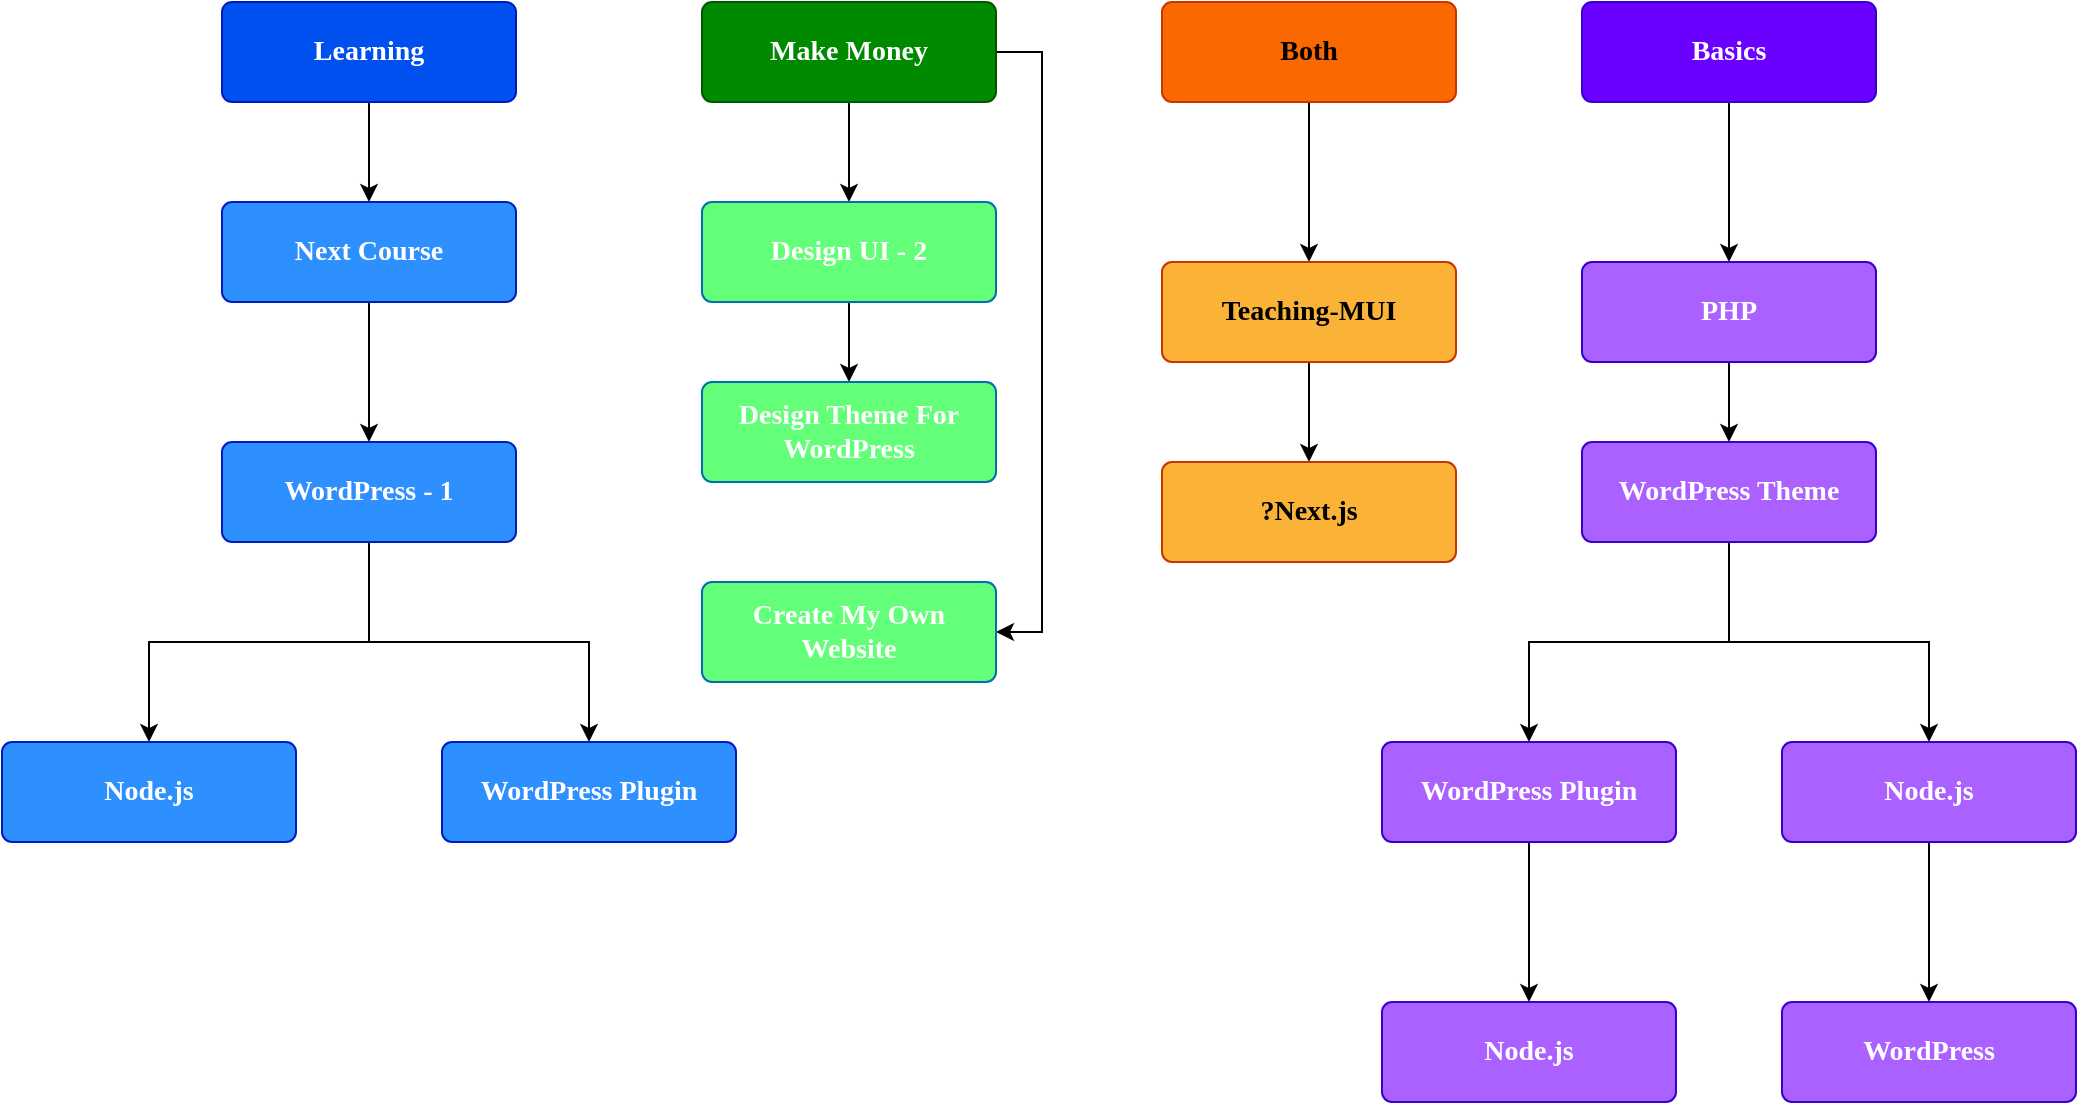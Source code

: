 <mxfile version="24.8.6">
  <diagram name="Page-1" id="Zcqo5ojwRQrEFNLmpqO_">
    <mxGraphModel dx="1898" dy="617" grid="1" gridSize="10" guides="1" tooltips="1" connect="1" arrows="1" fold="1" page="1" pageScale="1" pageWidth="850" pageHeight="1100" math="0" shadow="0">
      <root>
        <mxCell id="0" />
        <mxCell id="1" parent="0" />
        <mxCell id="EC1uXjSQIXawuyylktf--5" value="" style="edgeStyle=orthogonalEdgeStyle;rounded=0;orthogonalLoop=1;jettySize=auto;html=1;" parent="1" source="EC1uXjSQIXawuyylktf--1" target="EC1uXjSQIXawuyylktf--4" edge="1">
          <mxGeometry relative="1" as="geometry" />
        </mxCell>
        <mxCell id="EC1uXjSQIXawuyylktf--1" value="&lt;div style=&quot;forced-color-adjust: none;&quot;&gt;Learning&lt;/div&gt;" style="html=1;shadow=0;dashed=0;shape=mxgraph.bootstrap.rrect;rSize=5;strokeColor=#001DBC;strokeWidth=1;fillColor=#0050ef;fontColor=#ffffff;whiteSpace=wrap;align=center;verticalAlign=middle;spacingLeft=0;fontStyle=1;fontSize=14;spacing=5;rounded=1;glass=0;fillStyle=auto;fontFamily=Comic Sans MS;horizontal=1;textDirection=rtl;points=[];" parent="1" vertex="1">
          <mxGeometry x="80" y="70" width="147" height="50" as="geometry" />
        </mxCell>
        <mxCell id="EC1uXjSQIXawuyylktf--9" value="" style="edgeStyle=orthogonalEdgeStyle;rounded=0;orthogonalLoop=1;jettySize=auto;html=1;" parent="1" source="EC1uXjSQIXawuyylktf--2" target="EC1uXjSQIXawuyylktf--8" edge="1">
          <mxGeometry relative="1" as="geometry" />
        </mxCell>
        <mxCell id="EC1uXjSQIXawuyylktf--28" style="edgeStyle=orthogonalEdgeStyle;rounded=0;orthogonalLoop=1;jettySize=auto;html=1;" parent="1" source="EC1uXjSQIXawuyylktf--2" target="EC1uXjSQIXawuyylktf--25" edge="1">
          <mxGeometry relative="1" as="geometry">
            <Array as="points">
              <mxPoint x="490" y="95" />
            </Array>
          </mxGeometry>
        </mxCell>
        <mxCell id="EC1uXjSQIXawuyylktf--2" value="&lt;div style=&quot;forced-color-adjust: none;&quot;&gt;Make Money&lt;/div&gt;" style="html=1;shadow=0;dashed=0;shape=mxgraph.bootstrap.rrect;rSize=5;strokeColor=#005700;strokeWidth=1;fillColor=#008a00;fontColor=#ffffff;whiteSpace=wrap;align=center;verticalAlign=middle;spacingLeft=0;fontStyle=1;fontSize=14;spacing=5;rounded=1;glass=0;fillStyle=auto;fontFamily=Comic Sans MS;horizontal=1;textDirection=rtl;points=[];" parent="1" vertex="1">
          <mxGeometry x="320" y="70" width="147" height="50" as="geometry" />
        </mxCell>
        <mxCell id="EC1uXjSQIXawuyylktf--7" value="" style="edgeStyle=orthogonalEdgeStyle;rounded=0;orthogonalLoop=1;jettySize=auto;html=1;" parent="1" source="EC1uXjSQIXawuyylktf--3" target="EC1uXjSQIXawuyylktf--6" edge="1">
          <mxGeometry relative="1" as="geometry" />
        </mxCell>
        <mxCell id="EC1uXjSQIXawuyylktf--3" value="Both" style="html=1;shadow=0;dashed=0;shape=mxgraph.bootstrap.rrect;rSize=5;strokeColor=#C73500;strokeWidth=1;fillColor=#fa6800;fontColor=#000000;whiteSpace=wrap;align=center;verticalAlign=middle;spacingLeft=0;fontStyle=1;fontSize=14;spacing=5;rounded=1;glass=0;fillStyle=auto;fontFamily=Comic Sans MS;horizontal=1;textDirection=rtl;points=[];" parent="1" vertex="1">
          <mxGeometry x="550" y="70" width="147" height="50" as="geometry" />
        </mxCell>
        <mxCell id="EC1uXjSQIXawuyylktf--17" value="" style="edgeStyle=orthogonalEdgeStyle;rounded=0;orthogonalLoop=1;jettySize=auto;html=1;" parent="1" source="EC1uXjSQIXawuyylktf--4" target="EC1uXjSQIXawuyylktf--16" edge="1">
          <mxGeometry relative="1" as="geometry" />
        </mxCell>
        <mxCell id="EC1uXjSQIXawuyylktf--4" value="&lt;div style=&quot;forced-color-adjust: none;&quot;&gt;Next Course&lt;/div&gt;" style="html=1;shadow=0;dashed=0;shape=mxgraph.bootstrap.rrect;rSize=5;strokeColor=#001DBC;strokeWidth=1;fillColor=#2E8FFF;fontColor=#ffffff;whiteSpace=wrap;align=center;verticalAlign=middle;spacingLeft=0;fontStyle=1;fontSize=14;spacing=5;rounded=1;glass=0;fillStyle=auto;fontFamily=Comic Sans MS;horizontal=1;textDirection=rtl;points=[];" parent="1" vertex="1">
          <mxGeometry x="80" y="170" width="147" height="50" as="geometry" />
        </mxCell>
        <mxCell id="EC1uXjSQIXawuyylktf--35" value="" style="edgeStyle=orthogonalEdgeStyle;rounded=0;orthogonalLoop=1;jettySize=auto;html=1;" parent="1" source="EC1uXjSQIXawuyylktf--6" target="EC1uXjSQIXawuyylktf--34" edge="1">
          <mxGeometry relative="1" as="geometry" />
        </mxCell>
        <mxCell id="EC1uXjSQIXawuyylktf--6" value="&lt;div style=&quot;forced-color-adjust: none;&quot;&gt;Teaching-MUI&lt;/div&gt;" style="html=1;shadow=0;dashed=0;shape=mxgraph.bootstrap.rrect;rSize=5;strokeColor=#C73500;strokeWidth=1;fillColor=#FAB337;fontColor=#000000;whiteSpace=wrap;align=center;verticalAlign=middle;spacingLeft=0;fontStyle=1;fontSize=14;spacing=5;rounded=1;glass=0;fillStyle=auto;fontFamily=Comic Sans MS;horizontal=1;textDirection=rtl;points=[];" parent="1" vertex="1">
          <mxGeometry x="550" y="200" width="147" height="50" as="geometry" />
        </mxCell>
        <mxCell id="EC1uXjSQIXawuyylktf--19" value="" style="edgeStyle=orthogonalEdgeStyle;rounded=0;orthogonalLoop=1;jettySize=auto;html=1;" parent="1" source="EC1uXjSQIXawuyylktf--8" target="EC1uXjSQIXawuyylktf--18" edge="1">
          <mxGeometry relative="1" as="geometry" />
        </mxCell>
        <mxCell id="EC1uXjSQIXawuyylktf--8" value="&lt;div style=&quot;forced-color-adjust: none;&quot;&gt;Design UI - 2&lt;/div&gt;" style="html=1;shadow=0;dashed=0;shape=mxgraph.bootstrap.rrect;rSize=5;strokeColor=#006EAF;strokeWidth=1;fillColor=#63FF78;fontColor=#ffffff;whiteSpace=wrap;align=center;verticalAlign=middle;spacingLeft=0;fontStyle=1;fontSize=14;spacing=5;rounded=1;glass=0;fillStyle=auto;fontFamily=Comic Sans MS;horizontal=1;textDirection=rtl;points=[];" parent="1" vertex="1">
          <mxGeometry x="320" y="170" width="147" height="50" as="geometry" />
        </mxCell>
        <mxCell id="EC1uXjSQIXawuyylktf--13" value="" style="edgeStyle=orthogonalEdgeStyle;rounded=0;orthogonalLoop=1;jettySize=auto;html=1;" parent="1" source="EC1uXjSQIXawuyylktf--11" target="EC1uXjSQIXawuyylktf--12" edge="1">
          <mxGeometry relative="1" as="geometry" />
        </mxCell>
        <mxCell id="EC1uXjSQIXawuyylktf--11" value="&lt;div style=&quot;forced-color-adjust: none;&quot;&gt;Basics&lt;/div&gt;" style="html=1;shadow=0;dashed=0;shape=mxgraph.bootstrap.rrect;rSize=5;strokeColor=#3700CC;strokeWidth=1;fillColor=#6a00ff;fontColor=#ffffff;whiteSpace=wrap;align=center;verticalAlign=middle;spacingLeft=0;fontStyle=1;fontSize=14;spacing=5;rounded=1;glass=0;fillStyle=auto;fontFamily=Comic Sans MS;horizontal=1;textDirection=rtl;points=[];" parent="1" vertex="1">
          <mxGeometry x="760" y="70" width="147" height="50" as="geometry" />
        </mxCell>
        <mxCell id="EC1uXjSQIXawuyylktf--15" value="" style="edgeStyle=orthogonalEdgeStyle;rounded=0;orthogonalLoop=1;jettySize=auto;html=1;" parent="1" source="EC1uXjSQIXawuyylktf--12" target="EC1uXjSQIXawuyylktf--14" edge="1">
          <mxGeometry relative="1" as="geometry" />
        </mxCell>
        <mxCell id="EC1uXjSQIXawuyylktf--12" value="&lt;div style=&quot;forced-color-adjust: none;&quot;&gt;PHP&lt;/div&gt;" style="html=1;shadow=0;dashed=0;shape=mxgraph.bootstrap.rrect;rSize=5;strokeColor=#3700CC;strokeWidth=1;fillColor=#AB61FF;fontColor=#ffffff;whiteSpace=wrap;align=center;verticalAlign=middle;spacingLeft=0;fontStyle=1;fontSize=14;spacing=5;rounded=1;glass=0;fillStyle=auto;fontFamily=Comic Sans MS;horizontal=1;textDirection=rtl;points=[];" parent="1" vertex="1">
          <mxGeometry x="760" y="200" width="147" height="50" as="geometry" />
        </mxCell>
        <mxCell id="EC1uXjSQIXawuyylktf--21" value="" style="edgeStyle=orthogonalEdgeStyle;rounded=0;orthogonalLoop=1;jettySize=auto;html=1;" parent="1" source="EC1uXjSQIXawuyylktf--14" target="EC1uXjSQIXawuyylktf--20" edge="1">
          <mxGeometry relative="1" as="geometry" />
        </mxCell>
        <mxCell id="EC1uXjSQIXawuyylktf--30" value="" style="edgeStyle=orthogonalEdgeStyle;rounded=0;orthogonalLoop=1;jettySize=auto;html=1;" parent="1" source="EC1uXjSQIXawuyylktf--14" target="EC1uXjSQIXawuyylktf--29" edge="1">
          <mxGeometry relative="1" as="geometry" />
        </mxCell>
        <mxCell id="EC1uXjSQIXawuyylktf--14" value="&lt;div style=&quot;forced-color-adjust: none;&quot;&gt;WordPress Theme&lt;/div&gt;" style="html=1;shadow=0;dashed=0;shape=mxgraph.bootstrap.rrect;rSize=5;strokeColor=#3700CC;strokeWidth=1;fillColor=#AB61FF;fontColor=#ffffff;whiteSpace=wrap;align=center;verticalAlign=middle;spacingLeft=0;fontStyle=1;fontSize=14;spacing=5;rounded=1;glass=0;fillStyle=auto;fontFamily=Comic Sans MS;horizontal=1;textDirection=rtl;points=[];" parent="1" vertex="1">
          <mxGeometry x="760" y="290" width="147" height="50" as="geometry" />
        </mxCell>
        <mxCell id="EC1uXjSQIXawuyylktf--23" value="" style="edgeStyle=orthogonalEdgeStyle;rounded=0;orthogonalLoop=1;jettySize=auto;html=1;" parent="1" source="EC1uXjSQIXawuyylktf--16" target="EC1uXjSQIXawuyylktf--22" edge="1">
          <mxGeometry relative="1" as="geometry" />
        </mxCell>
        <mxCell id="EC1uXjSQIXawuyylktf--33" value="" style="edgeStyle=orthogonalEdgeStyle;rounded=0;orthogonalLoop=1;jettySize=auto;html=1;" parent="1" source="EC1uXjSQIXawuyylktf--16" target="EC1uXjSQIXawuyylktf--32" edge="1">
          <mxGeometry relative="1" as="geometry" />
        </mxCell>
        <mxCell id="EC1uXjSQIXawuyylktf--16" value="&lt;div style=&quot;forced-color-adjust: none;&quot;&gt;WordPress - 1&lt;/div&gt;" style="html=1;shadow=0;dashed=0;shape=mxgraph.bootstrap.rrect;rSize=5;strokeColor=#001DBC;strokeWidth=1;fillColor=#2E8FFF;fontColor=#ffffff;whiteSpace=wrap;align=center;verticalAlign=middle;spacingLeft=0;fontStyle=1;fontSize=14;spacing=5;rounded=1;glass=0;fillStyle=auto;fontFamily=Comic Sans MS;horizontal=1;textDirection=rtl;points=[];" parent="1" vertex="1">
          <mxGeometry x="80" y="290" width="147" height="50" as="geometry" />
        </mxCell>
        <mxCell id="EC1uXjSQIXawuyylktf--18" value="&lt;div style=&quot;forced-color-adjust: none;&quot;&gt;Design Theme For WordPress&lt;/div&gt;" style="html=1;shadow=0;dashed=0;shape=mxgraph.bootstrap.rrect;rSize=5;strokeColor=#006EAF;strokeWidth=1;fillColor=#63FF78;fontColor=#ffffff;whiteSpace=wrap;align=center;verticalAlign=middle;spacingLeft=0;fontStyle=1;fontSize=14;spacing=5;rounded=1;glass=0;fillStyle=auto;fontFamily=Comic Sans MS;horizontal=1;textDirection=rtl;points=[];" parent="1" vertex="1">
          <mxGeometry x="320" y="260" width="147" height="50" as="geometry" />
        </mxCell>
        <mxCell id="EC1uXjSQIXawuyylktf--39" value="" style="edgeStyle=orthogonalEdgeStyle;rounded=0;orthogonalLoop=1;jettySize=auto;html=1;" parent="1" source="EC1uXjSQIXawuyylktf--20" target="EC1uXjSQIXawuyylktf--38" edge="1">
          <mxGeometry relative="1" as="geometry" />
        </mxCell>
        <mxCell id="EC1uXjSQIXawuyylktf--20" value="&lt;div style=&quot;forced-color-adjust: none;&quot;&gt;Node.js&lt;/div&gt;" style="html=1;shadow=0;dashed=0;shape=mxgraph.bootstrap.rrect;rSize=5;strokeColor=#3700CC;strokeWidth=1;fillColor=#AB61FF;fontColor=#ffffff;whiteSpace=wrap;align=center;verticalAlign=middle;spacingLeft=0;fontStyle=1;fontSize=14;spacing=5;rounded=1;glass=0;fillStyle=auto;fontFamily=Comic Sans MS;horizontal=1;textDirection=rtl;points=[];" parent="1" vertex="1">
          <mxGeometry x="860" y="440" width="147" height="50" as="geometry" />
        </mxCell>
        <mxCell id="EC1uXjSQIXawuyylktf--22" value="&lt;div style=&quot;forced-color-adjust: none;&quot;&gt;Node.js&lt;/div&gt;" style="html=1;shadow=0;dashed=0;shape=mxgraph.bootstrap.rrect;rSize=5;strokeColor=#001DBC;strokeWidth=1;fillColor=#2E8FFF;fontColor=#ffffff;whiteSpace=wrap;align=center;verticalAlign=middle;spacingLeft=0;fontStyle=1;fontSize=14;spacing=5;rounded=1;glass=0;fillStyle=auto;fontFamily=Comic Sans MS;horizontal=1;textDirection=rtl;points=[];" parent="1" vertex="1">
          <mxGeometry x="-30" y="440" width="147" height="50" as="geometry" />
        </mxCell>
        <mxCell id="EC1uXjSQIXawuyylktf--25" value="&lt;div style=&quot;forced-color-adjust: none;&quot;&gt;Create My Own Website&lt;/div&gt;" style="html=1;shadow=0;dashed=0;shape=mxgraph.bootstrap.rrect;rSize=5;strokeColor=#006EAF;strokeWidth=1;fillColor=#63FF78;fontColor=#ffffff;whiteSpace=wrap;align=center;verticalAlign=middle;spacingLeft=0;fontStyle=1;fontSize=14;spacing=5;rounded=1;glass=0;fillStyle=auto;fontFamily=Comic Sans MS;horizontal=1;textDirection=rtl;points=[];" parent="1" vertex="1">
          <mxGeometry x="320" y="360" width="147" height="50" as="geometry" />
        </mxCell>
        <mxCell id="EC1uXjSQIXawuyylktf--37" value="" style="edgeStyle=orthogonalEdgeStyle;rounded=0;orthogonalLoop=1;jettySize=auto;html=1;" parent="1" source="EC1uXjSQIXawuyylktf--29" target="EC1uXjSQIXawuyylktf--36" edge="1">
          <mxGeometry relative="1" as="geometry" />
        </mxCell>
        <mxCell id="EC1uXjSQIXawuyylktf--29" value="&lt;div style=&quot;forced-color-adjust: none;&quot;&gt;WordPress Plugin&lt;/div&gt;" style="html=1;shadow=0;dashed=0;shape=mxgraph.bootstrap.rrect;rSize=5;strokeColor=#3700CC;strokeWidth=1;fillColor=#AB61FF;fontColor=#ffffff;whiteSpace=wrap;align=center;verticalAlign=middle;spacingLeft=0;fontStyle=1;fontSize=14;spacing=5;rounded=1;glass=0;fillStyle=auto;fontFamily=Comic Sans MS;horizontal=1;textDirection=rtl;points=[];" parent="1" vertex="1">
          <mxGeometry x="660" y="440" width="147" height="50" as="geometry" />
        </mxCell>
        <mxCell id="EC1uXjSQIXawuyylktf--32" value="&lt;div style=&quot;forced-color-adjust: none;&quot;&gt;WordPress Plugin&lt;/div&gt;" style="html=1;shadow=0;dashed=0;shape=mxgraph.bootstrap.rrect;rSize=5;strokeColor=#001DBC;strokeWidth=1;fillColor=#2E8FFF;fontColor=#ffffff;whiteSpace=wrap;align=center;verticalAlign=middle;spacingLeft=0;fontStyle=1;fontSize=14;spacing=5;rounded=1;glass=0;fillStyle=auto;fontFamily=Comic Sans MS;horizontal=1;textDirection=rtl;points=[];" parent="1" vertex="1">
          <mxGeometry x="190" y="440" width="147" height="50" as="geometry" />
        </mxCell>
        <mxCell id="EC1uXjSQIXawuyylktf--34" value="&lt;div style=&quot;forced-color-adjust: none;&quot;&gt;Next.js?&lt;/div&gt;" style="html=1;shadow=0;dashed=0;shape=mxgraph.bootstrap.rrect;rSize=5;strokeColor=#C73500;strokeWidth=1;fillColor=#FAB337;fontColor=#000000;whiteSpace=wrap;align=center;verticalAlign=middle;spacingLeft=0;fontStyle=1;fontSize=14;spacing=5;rounded=1;glass=0;fillStyle=auto;fontFamily=Comic Sans MS;horizontal=1;textDirection=rtl;points=[];" parent="1" vertex="1">
          <mxGeometry x="550" y="300" width="147" height="50" as="geometry" />
        </mxCell>
        <mxCell id="EC1uXjSQIXawuyylktf--36" value="&lt;div style=&quot;forced-color-adjust: none;&quot;&gt;Node.js&lt;/div&gt;" style="html=1;shadow=0;dashed=0;shape=mxgraph.bootstrap.rrect;rSize=5;strokeColor=#3700CC;strokeWidth=1;fillColor=#AB61FF;fontColor=#ffffff;whiteSpace=wrap;align=center;verticalAlign=middle;spacingLeft=0;fontStyle=1;fontSize=14;spacing=5;rounded=1;glass=0;fillStyle=auto;fontFamily=Comic Sans MS;horizontal=1;textDirection=rtl;points=[];" parent="1" vertex="1">
          <mxGeometry x="660" y="570" width="147" height="50" as="geometry" />
        </mxCell>
        <mxCell id="EC1uXjSQIXawuyylktf--38" value="&lt;div style=&quot;forced-color-adjust: none;&quot;&gt;WordPress&lt;/div&gt;" style="html=1;shadow=0;dashed=0;shape=mxgraph.bootstrap.rrect;rSize=5;strokeColor=#3700CC;strokeWidth=1;fillColor=#AB61FF;fontColor=#ffffff;whiteSpace=wrap;align=center;verticalAlign=middle;spacingLeft=0;fontStyle=1;fontSize=14;spacing=5;rounded=1;glass=0;fillStyle=auto;fontFamily=Comic Sans MS;horizontal=1;textDirection=rtl;points=[];" parent="1" vertex="1">
          <mxGeometry x="860" y="570" width="147" height="50" as="geometry" />
        </mxCell>
      </root>
    </mxGraphModel>
  </diagram>
</mxfile>
